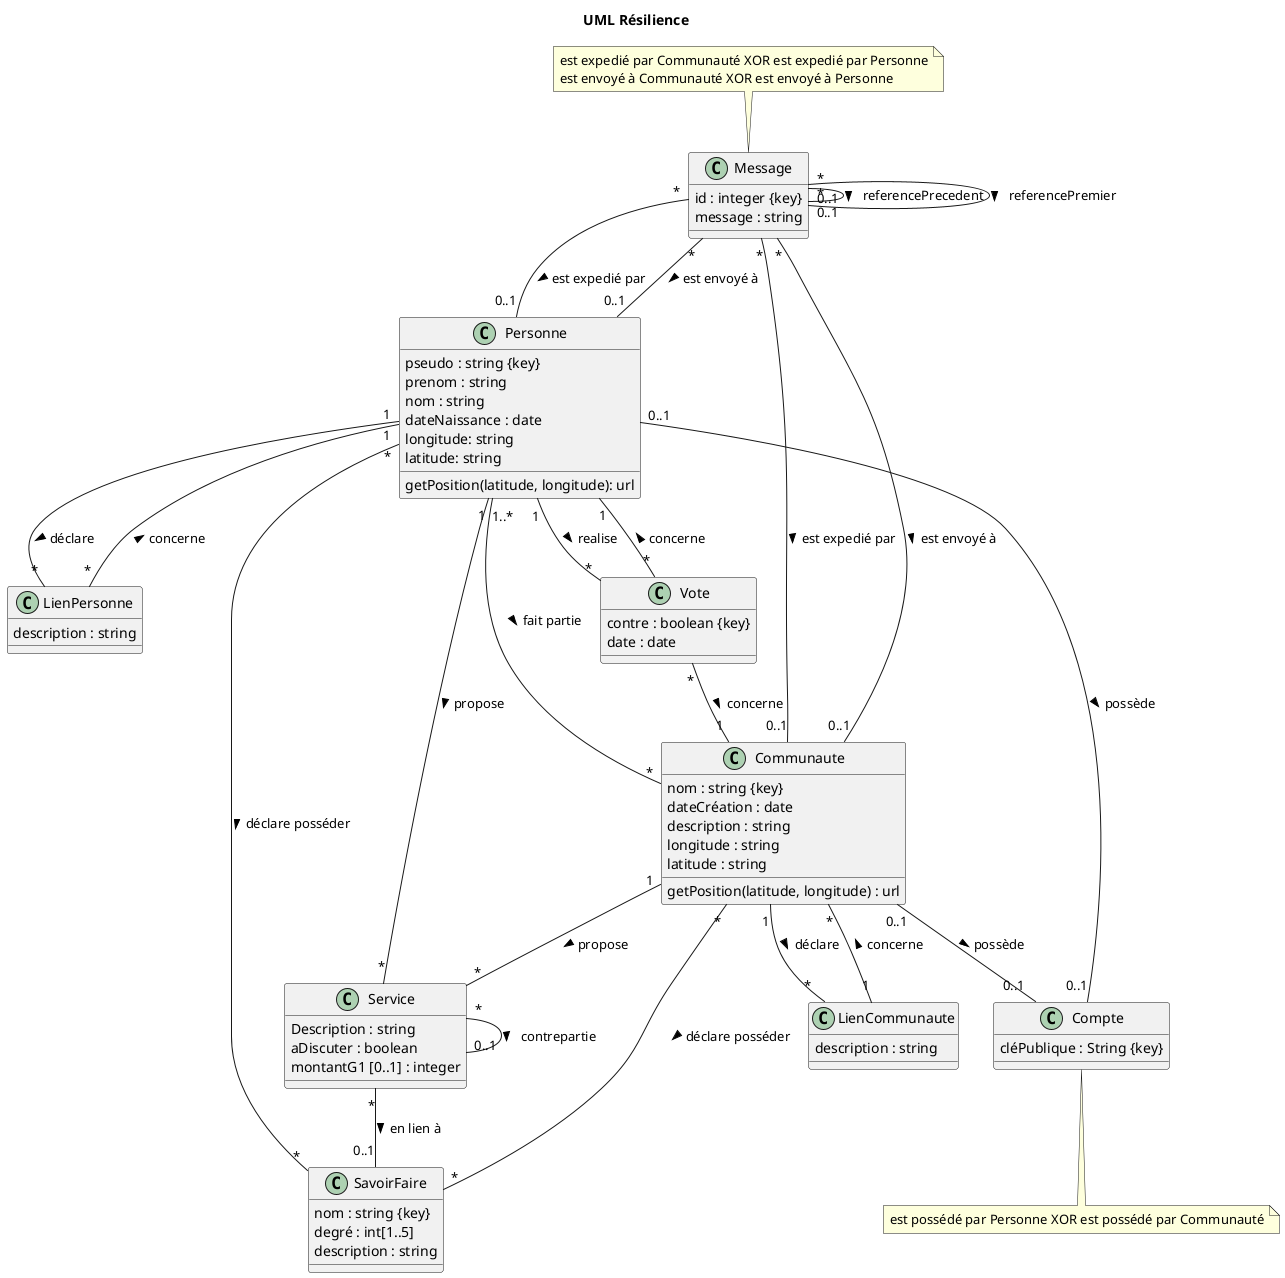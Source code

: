 @startuml
title UML Résilience

class Personne {
  pseudo : string {key}
  prenom : string
  nom : string
  dateNaissance : date
  longitude: string
  latitude: string
  getPosition(latitude, longitude): url
}
Personne "1" -- "*" LienPersonne : déclare >
Personne "1" -- "*" LienPersonne : < concerne
Personne "1" -- "*" Service: propose >
Personne "1..*" -down- "*" Communaute : fait partie >

class LienPersonne {
	description : string
}

class Communaute {
	nom : string {key}
	dateCréation : date
	description : string
	longitude : string
	latitude : string
	getPosition(latitude, longitude) : url
}
Communaute "1" -- "*" LienCommunaute : déclare >
Communaute "*" -- "1" LienCommunaute : < concerne
Communaute "1" -- "*" Service : propose >

class LienCommunaute {
  description : string
}

class Vote {
   contre : boolean {key}
   date : date
}
Personne "1" -- "*" Vote : realise >
Vote "*" -- "1" Personne : concerne >
Vote "*" -- "1" Communaute : concerne >

class SavoirFaire {
   nom : string {key}
   degré : int[1..5]
   description : string
}
Personne "*" -- "*" SavoirFaire : déclare posséder >
Communaute "*" -- "*" SavoirFaire : déclare posséder >


class Service{
  Description : string
  aDiscuter : boolean
  montantG1 [0..1] : integer
}
Service "*" -- "0..1" SavoirFaire : en lien à >
Service "*" -- "0..1" Service : contrepartie >

class Message  {
   id : integer {key}
   message : string
}
Message "*" -- "0..1" Communaute : est expedié par >
Message "*" -- "0..1" Communaute : est envoyé à >
Message "*" -- "0..1" Personne : est expedié par >
Message "*" -- "0..1" Personne : est envoyé à >
Message "*" -- "0..1" Message : referencePrecedent >
Message "*" -- "0..1" Message : referencePremier >
note top of Message
    est expedié par Communauté XOR est expedié par Personne
    est envoyé à Communauté XOR est envoyé à Personne
end note

class Compte {
   cléPublique : String {key}
}
Personne "0..1" -- "0..1" Compte : possède >
Communaute "0..1" -- "0..1" Compte : possède >
note bottom of Compte
    est possédé par Personne XOR est possédé par Communauté
end note

@enduml
